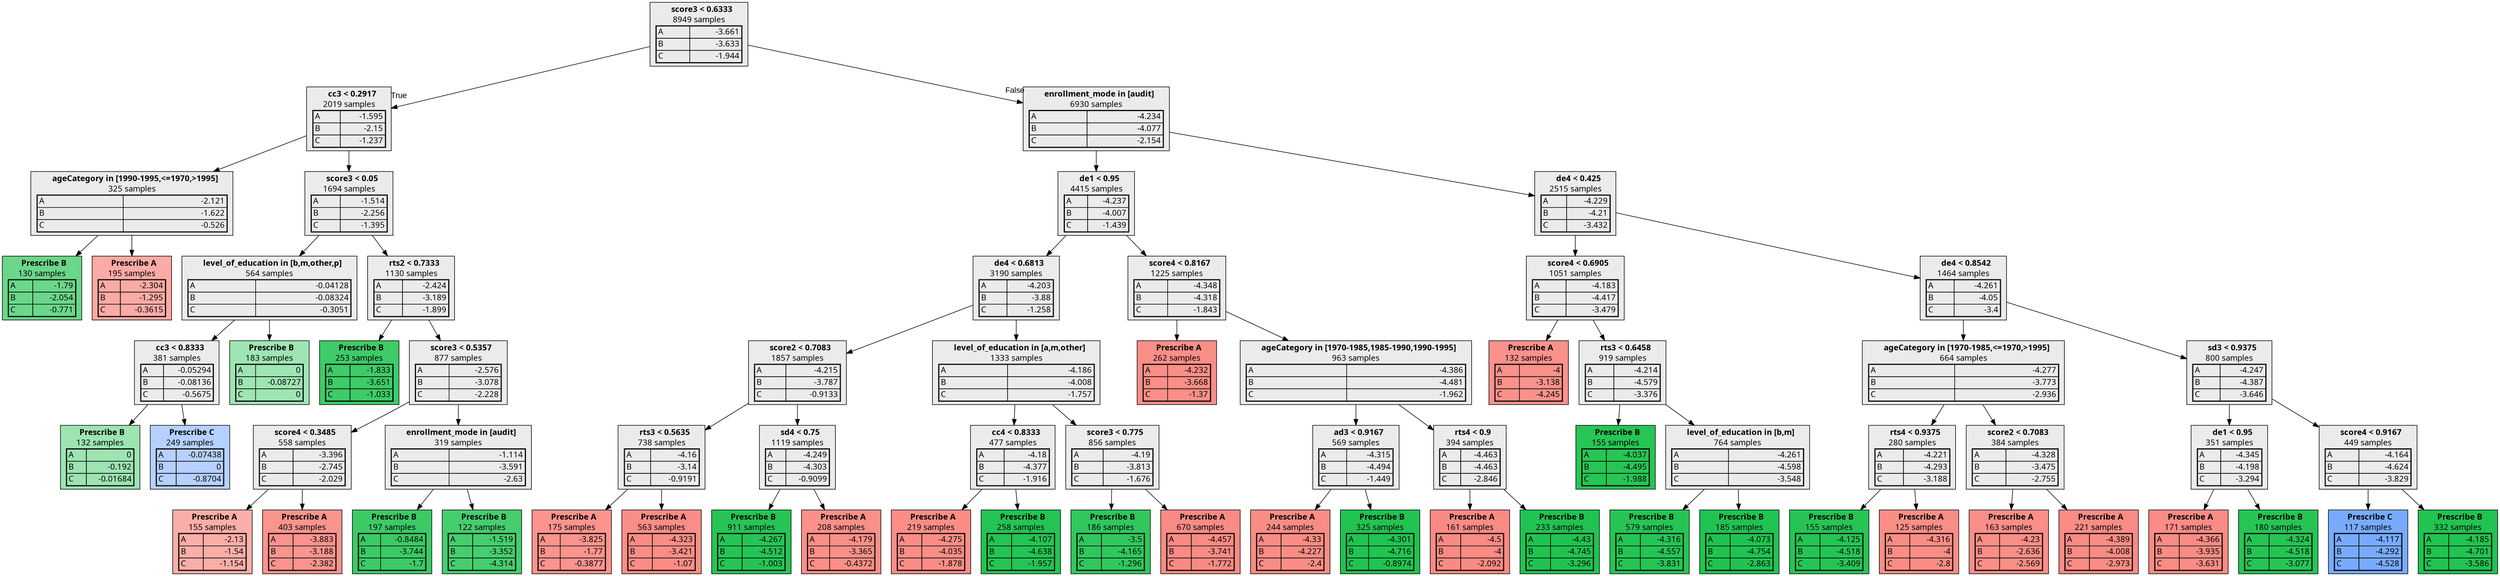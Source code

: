 digraph {
    1 [label=<  <TABLE BORDER="0" CELLPADDING="0">
      <TR>
    <TD>
      <B> score3 &lt; 0.6333</B>
    </TD>
  </TR>

    <TR>
      <TD>8949 samples</TD>
    </TR>
    <TR>
  <TD>
    <TABLE CELLSPACING="0">
      
        <TR class="highlighted">
    <TD ALIGN="LEFT">A</TD>
    <TD ALIGN="RIGHT">-3.661</TD>
  </TR>
  <TR >
    <TD ALIGN="LEFT">B</TD>
    <TD ALIGN="RIGHT">-3.633</TD>
  </TR>
  <TR >
    <TD ALIGN="LEFT">C</TD>
    <TD ALIGN="RIGHT">-1.944</TD>
  </TR>

    </TABLE>
  </TD>
</TR>

  </TABLE>
>,fillcolor="#EBEBEB",shape=box,fontname="bold arial",style="filled"];
    1 -> 2 [labeldistance=2.5, labelangle=45, headlabel="True",fontname="arial"];
    1 -> 21 [labeldistance=2.5, labelangle=-45, headlabel="False",fontname="arial"];
    2 [label=<  <TABLE BORDER="0" CELLPADDING="0">
      <TR>
    <TD>
      <B> cc3 &lt; 0.2917</B>
    </TD>
  </TR>

    <TR>
      <TD>2019 samples</TD>
    </TR>
    <TR>
  <TD>
    <TABLE CELLSPACING="0">
      
        <TR >
    <TD ALIGN="LEFT">A</TD>
    <TD ALIGN="RIGHT">-1.595</TD>
  </TR>
  <TR class="highlighted">
    <TD ALIGN="LEFT">B</TD>
    <TD ALIGN="RIGHT">-2.15</TD>
  </TR>
  <TR >
    <TD ALIGN="LEFT">C</TD>
    <TD ALIGN="RIGHT">-1.237</TD>
  </TR>

    </TABLE>
  </TD>
</TR>

  </TABLE>
>,fillcolor="#EBEBEB",shape=box,fontname="bold arial",style="filled"];
    2 -> 3;
    2 -> 6;
    3 [label=<  <TABLE BORDER="0" CELLPADDING="0">
      <TR>
    <TD>
      <B> ageCategory in [1990-1995,&lt;=1970,&gt;1995]</B>
    </TD>
  </TR>

    <TR>
      <TD>325 samples</TD>
    </TR>
    <TR>
  <TD>
    <TABLE CELLSPACING="0">
      
        <TR class="highlighted">
    <TD ALIGN="LEFT">A</TD>
    <TD ALIGN="RIGHT">-2.121</TD>
  </TR>
  <TR >
    <TD ALIGN="LEFT">B</TD>
    <TD ALIGN="RIGHT">-1.622</TD>
  </TR>
  <TR >
    <TD ALIGN="LEFT">C</TD>
    <TD ALIGN="RIGHT">-0.526</TD>
  </TR>

    </TABLE>
  </TD>
</TR>

  </TABLE>
>,fillcolor="#EBEBEB",shape=box,fontname="bold arial",style="filled"];
    3 -> 4;
    3 -> 5;
    4 [label=<  <TABLE BORDER="0" CELLPADDING="0">
      <TR>
    <TD>
      <B>Prescribe B</B>
    </TD>
  </TR>

    <TR>
      <TD>130 samples</TD>
    </TR>
    <TR>
  <TD>
    <TABLE CELLSPACING="0">
      
        <TR >
    <TD ALIGN="LEFT">A</TD>
    <TD ALIGN="RIGHT">-1.79</TD>
  </TR>
  <TR class="highlighted">
    <TD ALIGN="LEFT">B</TD>
    <TD ALIGN="RIGHT">-2.054</TD>
  </TR>
  <TR >
    <TD ALIGN="LEFT">C</TD>
    <TD ALIGN="RIGHT">-0.771</TD>
  </TR>

    </TABLE>
  </TD>
</TR>

  </TABLE>
>,fillcolor="#00BA3895",shape=box,fontname="bold arial",style="filled",color=black];
    5 [label=<  <TABLE BORDER="0" CELLPADDING="0">
      <TR>
    <TD>
      <B>Prescribe A</B>
    </TD>
  </TR>

    <TR>
      <TD>195 samples</TD>
    </TR>
    <TR>
  <TD>
    <TABLE CELLSPACING="0">
      
        <TR class="highlighted">
    <TD ALIGN="LEFT">A</TD>
    <TD ALIGN="RIGHT">-2.304</TD>
  </TR>
  <TR >
    <TD ALIGN="LEFT">B</TD>
    <TD ALIGN="RIGHT">-1.295</TD>
  </TR>
  <TR >
    <TD ALIGN="LEFT">C</TD>
    <TD ALIGN="RIGHT">-0.3615</TD>
  </TR>

    </TABLE>
  </TD>
</TR>

  </TABLE>
>,fillcolor="#F8766D9c",shape=box,fontname="bold arial",style="filled",color=black];
    6 [label=<  <TABLE BORDER="0" CELLPADDING="0">
      <TR>
    <TD>
      <B> score3 &lt; 0.05</B>
    </TD>
  </TR>

    <TR>
      <TD>1694 samples</TD>
    </TR>
    <TR>
  <TD>
    <TABLE CELLSPACING="0">
      
        <TR >
    <TD ALIGN="LEFT">A</TD>
    <TD ALIGN="RIGHT">-1.514</TD>
  </TR>
  <TR class="highlighted">
    <TD ALIGN="LEFT">B</TD>
    <TD ALIGN="RIGHT">-2.256</TD>
  </TR>
  <TR >
    <TD ALIGN="LEFT">C</TD>
    <TD ALIGN="RIGHT">-1.395</TD>
  </TR>

    </TABLE>
  </TD>
</TR>

  </TABLE>
>,fillcolor="#EBEBEB",shape=box,fontname="bold arial",style="filled"];
    6 -> 7;
    6 -> 12;
    7 [label=<  <TABLE BORDER="0" CELLPADDING="0">
      <TR>
    <TD>
      <B> level_of_education in [b,m,other,p]</B>
    </TD>
  </TR>

    <TR>
      <TD>564 samples</TD>
    </TR>
    <TR>
  <TD>
    <TABLE CELLSPACING="0">
      
        <TR >
    <TD ALIGN="LEFT">A</TD>
    <TD ALIGN="RIGHT">-0.04128</TD>
  </TR>
  <TR >
    <TD ALIGN="LEFT">B</TD>
    <TD ALIGN="RIGHT">-0.08324</TD>
  </TR>
  <TR class="highlighted">
    <TD ALIGN="LEFT">C</TD>
    <TD ALIGN="RIGHT">-0.3051</TD>
  </TR>

    </TABLE>
  </TD>
</TR>

  </TABLE>
>,fillcolor="#EBEBEB",shape=box,fontname="bold arial",style="filled"];
    7 -> 8;
    7 -> 11;
    8 [label=<  <TABLE BORDER="0" CELLPADDING="0">
      <TR>
    <TD>
      <B> cc3 &lt; 0.8333</B>
    </TD>
  </TR>

    <TR>
      <TD>381 samples</TD>
    </TR>
    <TR>
  <TD>
    <TABLE CELLSPACING="0">
      
        <TR >
    <TD ALIGN="LEFT">A</TD>
    <TD ALIGN="RIGHT">-0.05294</TD>
  </TR>
  <TR >
    <TD ALIGN="LEFT">B</TD>
    <TD ALIGN="RIGHT">-0.08136</TD>
  </TR>
  <TR class="highlighted">
    <TD ALIGN="LEFT">C</TD>
    <TD ALIGN="RIGHT">-0.5675</TD>
  </TR>

    </TABLE>
  </TD>
</TR>

  </TABLE>
>,fillcolor="#EBEBEB",shape=box,fontname="bold arial",style="filled"];
    8 -> 9;
    8 -> 10;
    9 [label=<  <TABLE BORDER="0" CELLPADDING="0">
      <TR>
    <TD>
      <B>Prescribe B</B>
    </TD>
  </TR>

    <TR>
      <TD>132 samples</TD>
    </TR>
    <TR>
  <TD>
    <TABLE CELLSPACING="0">
      
        <TR >
    <TD ALIGN="LEFT">A</TD>
    <TD ALIGN="RIGHT">0</TD>
  </TR>
  <TR class="highlighted">
    <TD ALIGN="LEFT">B</TD>
    <TD ALIGN="RIGHT">-0.192</TD>
  </TR>
  <TR >
    <TD ALIGN="LEFT">C</TD>
    <TD ALIGN="RIGHT">-0.01684</TD>
  </TR>

    </TABLE>
  </TD>
</TR>

  </TABLE>
>,fillcolor="#00BA3862",shape=box,fontname="bold arial",style="filled",color=black];
    10 [label=<  <TABLE BORDER="0" CELLPADDING="0">
      <TR>
    <TD>
      <B>Prescribe C</B>
    </TD>
  </TR>

    <TR>
      <TD>249 samples</TD>
    </TR>
    <TR>
  <TD>
    <TABLE CELLSPACING="0">
      
        <TR >
    <TD ALIGN="LEFT">A</TD>
    <TD ALIGN="RIGHT">-0.07438</TD>
  </TR>
  <TR >
    <TD ALIGN="LEFT">B</TD>
    <TD ALIGN="RIGHT">0</TD>
  </TR>
  <TR class="highlighted">
    <TD ALIGN="LEFT">C</TD>
    <TD ALIGN="RIGHT">-0.8704</TD>
  </TR>

    </TABLE>
  </TD>
</TR>

  </TABLE>
>,fillcolor="#619CFF75",shape=box,fontname="bold arial",style="filled",color=black];
    11 [label=<  <TABLE BORDER="0" CELLPADDING="0">
      <TR>
    <TD>
      <B>Prescribe B</B>
    </TD>
  </TR>

    <TR>
      <TD>183 samples</TD>
    </TR>
    <TR>
  <TD>
    <TABLE CELLSPACING="0">
      
        <TR >
    <TD ALIGN="LEFT">A</TD>
    <TD ALIGN="RIGHT">0</TD>
  </TR>
  <TR class="highlighted">
    <TD ALIGN="LEFT">B</TD>
    <TD ALIGN="RIGHT">-0.08727</TD>
  </TR>
  <TR >
    <TD ALIGN="LEFT">C</TD>
    <TD ALIGN="RIGHT">0</TD>
  </TR>

    </TABLE>
  </TD>
</TR>

  </TABLE>
>,fillcolor="#00BA3860",shape=box,fontname="bold arial",style="filled",color=black];
    12 [label=<  <TABLE BORDER="0" CELLPADDING="0">
      <TR>
    <TD>
      <B> rts2 &lt; 0.7333</B>
    </TD>
  </TR>

    <TR>
      <TD>1130 samples</TD>
    </TR>
    <TR>
  <TD>
    <TABLE CELLSPACING="0">
      
        <TR >
    <TD ALIGN="LEFT">A</TD>
    <TD ALIGN="RIGHT">-2.424</TD>
  </TR>
  <TR class="highlighted">
    <TD ALIGN="LEFT">B</TD>
    <TD ALIGN="RIGHT">-3.189</TD>
  </TR>
  <TR >
    <TD ALIGN="LEFT">C</TD>
    <TD ALIGN="RIGHT">-1.899</TD>
  </TR>

    </TABLE>
  </TD>
</TR>

  </TABLE>
>,fillcolor="#EBEBEB",shape=box,fontname="bold arial",style="filled"];
    12 -> 13;
    12 -> 14;
    13 [label=<  <TABLE BORDER="0" CELLPADDING="0">
      <TR>
    <TD>
      <B>Prescribe B</B>
    </TD>
  </TR>

    <TR>
      <TD>253 samples</TD>
    </TR>
    <TR>
  <TD>
    <TABLE CELLSPACING="0">
      
        <TR >
    <TD ALIGN="LEFT">A</TD>
    <TD ALIGN="RIGHT">-1.833</TD>
  </TR>
  <TR class="highlighted">
    <TD ALIGN="LEFT">B</TD>
    <TD ALIGN="RIGHT">-3.651</TD>
  </TR>
  <TR >
    <TD ALIGN="LEFT">C</TD>
    <TD ALIGN="RIGHT">-1.033</TD>
  </TR>

    </TABLE>
  </TD>
</TR>

  </TABLE>
>,fillcolor="#00BA38c1",shape=box,fontname="bold arial",style="filled",color=black];
    14 [label=<  <TABLE BORDER="0" CELLPADDING="0">
      <TR>
    <TD>
      <B> score3 &lt; 0.5357</B>
    </TD>
  </TR>

    <TR>
      <TD>877 samples</TD>
    </TR>
    <TR>
  <TD>
    <TABLE CELLSPACING="0">
      
        <TR >
    <TD ALIGN="LEFT">A</TD>
    <TD ALIGN="RIGHT">-2.576</TD>
  </TR>
  <TR class="highlighted">
    <TD ALIGN="LEFT">B</TD>
    <TD ALIGN="RIGHT">-3.078</TD>
  </TR>
  <TR >
    <TD ALIGN="LEFT">C</TD>
    <TD ALIGN="RIGHT">-2.228</TD>
  </TR>

    </TABLE>
  </TD>
</TR>

  </TABLE>
>,fillcolor="#EBEBEB",shape=box,fontname="bold arial",style="filled"];
    14 -> 15;
    14 -> 18;
    15 [label=<  <TABLE BORDER="0" CELLPADDING="0">
      <TR>
    <TD>
      <B> score4 &lt; 0.3485</B>
    </TD>
  </TR>

    <TR>
      <TD>558 samples</TD>
    </TR>
    <TR>
  <TD>
    <TABLE CELLSPACING="0">
      
        <TR class="highlighted">
    <TD ALIGN="LEFT">A</TD>
    <TD ALIGN="RIGHT">-3.396</TD>
  </TR>
  <TR >
    <TD ALIGN="LEFT">B</TD>
    <TD ALIGN="RIGHT">-2.745</TD>
  </TR>
  <TR >
    <TD ALIGN="LEFT">C</TD>
    <TD ALIGN="RIGHT">-2.029</TD>
  </TR>

    </TABLE>
  </TD>
</TR>

  </TABLE>
>,fillcolor="#EBEBEB",shape=box,fontname="bold arial",style="filled"];
    15 -> 16;
    15 -> 17;
    16 [label=<  <TABLE BORDER="0" CELLPADDING="0">
      <TR>
    <TD>
      <B>Prescribe A</B>
    </TD>
  </TR>

    <TR>
      <TD>155 samples</TD>
    </TR>
    <TR>
  <TD>
    <TABLE CELLSPACING="0">
      
        <TR class="highlighted">
    <TD ALIGN="LEFT">A</TD>
    <TD ALIGN="RIGHT">-2.13</TD>
  </TR>
  <TR >
    <TD ALIGN="LEFT">B</TD>
    <TD ALIGN="RIGHT">-1.54</TD>
  </TR>
  <TR >
    <TD ALIGN="LEFT">C</TD>
    <TD ALIGN="RIGHT">-1.154</TD>
  </TR>

    </TABLE>
  </TD>
</TR>

  </TABLE>
>,fillcolor="#F8766D97",shape=box,fontname="bold arial",style="filled",color=black];
    17 [label=<  <TABLE BORDER="0" CELLPADDING="0">
      <TR>
    <TD>
      <B>Prescribe A</B>
    </TD>
  </TR>

    <TR>
      <TD>403 samples</TD>
    </TR>
    <TR>
  <TD>
    <TABLE CELLSPACING="0">
      
        <TR class="highlighted">
    <TD ALIGN="LEFT">A</TD>
    <TD ALIGN="RIGHT">-3.883</TD>
  </TR>
  <TR >
    <TD ALIGN="LEFT">B</TD>
    <TD ALIGN="RIGHT">-3.188</TD>
  </TR>
  <TR >
    <TD ALIGN="LEFT">C</TD>
    <TD ALIGN="RIGHT">-2.382</TD>
  </TR>

    </TABLE>
  </TD>
</TR>

  </TABLE>
>,fillcolor="#F8766Dc7",shape=box,fontname="bold arial",style="filled",color=black];
    18 [label=<  <TABLE BORDER="0" CELLPADDING="0">
      <TR>
    <TD>
      <B> enrollment_mode in [audit]</B>
    </TD>
  </TR>

    <TR>
      <TD>319 samples</TD>
    </TR>
    <TR>
  <TD>
    <TABLE CELLSPACING="0">
      
        <TR >
    <TD ALIGN="LEFT">A</TD>
    <TD ALIGN="RIGHT">-1.114</TD>
  </TR>
  <TR class="highlighted">
    <TD ALIGN="LEFT">B</TD>
    <TD ALIGN="RIGHT">-3.591</TD>
  </TR>
  <TR >
    <TD ALIGN="LEFT">C</TD>
    <TD ALIGN="RIGHT">-2.63</TD>
  </TR>

    </TABLE>
  </TD>
</TR>

  </TABLE>
>,fillcolor="#EBEBEB",shape=box,fontname="bold arial",style="filled"];
    18 -> 19;
    18 -> 20;
    19 [label=<  <TABLE BORDER="0" CELLPADDING="0">
      <TR>
    <TD>
      <B>Prescribe B</B>
    </TD>
  </TR>

    <TR>
      <TD>197 samples</TD>
    </TR>
    <TR>
  <TD>
    <TABLE CELLSPACING="0">
      
        <TR >
    <TD ALIGN="LEFT">A</TD>
    <TD ALIGN="RIGHT">-0.8484</TD>
  </TR>
  <TR class="highlighted">
    <TD ALIGN="LEFT">B</TD>
    <TD ALIGN="RIGHT">-3.744</TD>
  </TR>
  <TR >
    <TD ALIGN="LEFT">C</TD>
    <TD ALIGN="RIGHT">-1.7</TD>
  </TR>

    </TABLE>
  </TD>
</TR>

  </TABLE>
>,fillcolor="#00BA38c4",shape=box,fontname="bold arial",style="filled",color=black];
    20 [label=<  <TABLE BORDER="0" CELLPADDING="0">
      <TR>
    <TD>
      <B>Prescribe B</B>
    </TD>
  </TR>

    <TR>
      <TD>122 samples</TD>
    </TR>
    <TR>
  <TD>
    <TABLE CELLSPACING="0">
      
        <TR >
    <TD ALIGN="LEFT">A</TD>
    <TD ALIGN="RIGHT">-1.519</TD>
  </TR>
  <TR class="highlighted">
    <TD ALIGN="LEFT">B</TD>
    <TD ALIGN="RIGHT">-3.352</TD>
  </TR>
  <TR >
    <TD ALIGN="LEFT">C</TD>
    <TD ALIGN="RIGHT">-4.314</TD>
  </TR>

    </TABLE>
  </TD>
</TR>

  </TABLE>
>,fillcolor="#00BA38b9",shape=box,fontname="bold arial",style="filled",color=black];
    21 [label=<  <TABLE BORDER="0" CELLPADDING="0">
      <TR>
    <TD>
      <B> enrollment_mode in [audit]</B>
    </TD>
  </TR>

    <TR>
      <TD>6930 samples</TD>
    </TR>
    <TR>
  <TD>
    <TABLE CELLSPACING="0">
      
        <TR class="highlighted">
    <TD ALIGN="LEFT">A</TD>
    <TD ALIGN="RIGHT">-4.234</TD>
  </TR>
  <TR >
    <TD ALIGN="LEFT">B</TD>
    <TD ALIGN="RIGHT">-4.077</TD>
  </TR>
  <TR >
    <TD ALIGN="LEFT">C</TD>
    <TD ALIGN="RIGHT">-2.154</TD>
  </TR>

    </TABLE>
  </TD>
</TR>

  </TABLE>
>,fillcolor="#EBEBEB",shape=box,fontname="bold arial",style="filled"];
    21 -> 22;
    21 -> 47;
    22 [label=<  <TABLE BORDER="0" CELLPADDING="0">
      <TR>
    <TD>
      <B> de1 &lt; 0.95</B>
    </TD>
  </TR>

    <TR>
      <TD>4415 samples</TD>
    </TR>
    <TR>
  <TD>
    <TABLE CELLSPACING="0">
      
        <TR class="highlighted">
    <TD ALIGN="LEFT">A</TD>
    <TD ALIGN="RIGHT">-4.237</TD>
  </TR>
  <TR >
    <TD ALIGN="LEFT">B</TD>
    <TD ALIGN="RIGHT">-4.007</TD>
  </TR>
  <TR >
    <TD ALIGN="LEFT">C</TD>
    <TD ALIGN="RIGHT">-1.439</TD>
  </TR>

    </TABLE>
  </TD>
</TR>

  </TABLE>
>,fillcolor="#EBEBEB",shape=box,fontname="bold arial",style="filled"];
    22 -> 23;
    22 -> 38;
    23 [label=<  <TABLE BORDER="0" CELLPADDING="0">
      <TR>
    <TD>
      <B> de4 &lt; 0.6813</B>
    </TD>
  </TR>

    <TR>
      <TD>3190 samples</TD>
    </TR>
    <TR>
  <TD>
    <TABLE CELLSPACING="0">
      
        <TR class="highlighted">
    <TD ALIGN="LEFT">A</TD>
    <TD ALIGN="RIGHT">-4.203</TD>
  </TR>
  <TR >
    <TD ALIGN="LEFT">B</TD>
    <TD ALIGN="RIGHT">-3.88</TD>
  </TR>
  <TR >
    <TD ALIGN="LEFT">C</TD>
    <TD ALIGN="RIGHT">-1.258</TD>
  </TR>

    </TABLE>
  </TD>
</TR>

  </TABLE>
>,fillcolor="#EBEBEB",shape=box,fontname="bold arial",style="filled"];
    23 -> 24;
    23 -> 31;
    24 [label=<  <TABLE BORDER="0" CELLPADDING="0">
      <TR>
    <TD>
      <B> score2 &lt; 0.7083</B>
    </TD>
  </TR>

    <TR>
      <TD>1857 samples</TD>
    </TR>
    <TR>
  <TD>
    <TABLE CELLSPACING="0">
      
        <TR class="highlighted">
    <TD ALIGN="LEFT">A</TD>
    <TD ALIGN="RIGHT">-4.215</TD>
  </TR>
  <TR >
    <TD ALIGN="LEFT">B</TD>
    <TD ALIGN="RIGHT">-3.787</TD>
  </TR>
  <TR >
    <TD ALIGN="LEFT">C</TD>
    <TD ALIGN="RIGHT">-0.9133</TD>
  </TR>

    </TABLE>
  </TD>
</TR>

  </TABLE>
>,fillcolor="#EBEBEB",shape=box,fontname="bold arial",style="filled"];
    24 -> 25;
    24 -> 28;
    25 [label=<  <TABLE BORDER="0" CELLPADDING="0">
      <TR>
    <TD>
      <B> rts3 &lt; 0.5635</B>
    </TD>
  </TR>

    <TR>
      <TD>738 samples</TD>
    </TR>
    <TR>
  <TD>
    <TABLE CELLSPACING="0">
      
        <TR class="highlighted">
    <TD ALIGN="LEFT">A</TD>
    <TD ALIGN="RIGHT">-4.16</TD>
  </TR>
  <TR >
    <TD ALIGN="LEFT">B</TD>
    <TD ALIGN="RIGHT">-3.14</TD>
  </TR>
  <TR >
    <TD ALIGN="LEFT">C</TD>
    <TD ALIGN="RIGHT">-0.9191</TD>
  </TR>

    </TABLE>
  </TD>
</TR>

  </TABLE>
>,fillcolor="#EBEBEB",shape=box,fontname="bold arial",style="filled"];
    25 -> 26;
    25 -> 27;
    26 [label=<  <TABLE BORDER="0" CELLPADDING="0">
      <TR>
    <TD>
      <B>Prescribe A</B>
    </TD>
  </TR>

    <TR>
      <TD>175 samples</TD>
    </TR>
    <TR>
  <TD>
    <TABLE CELLSPACING="0">
      
        <TR class="highlighted">
    <TD ALIGN="LEFT">A</TD>
    <TD ALIGN="RIGHT">-3.825</TD>
  </TR>
  <TR >
    <TD ALIGN="LEFT">B</TD>
    <TD ALIGN="RIGHT">-1.77</TD>
  </TR>
  <TR >
    <TD ALIGN="LEFT">C</TD>
    <TD ALIGN="RIGHT">-0.3877</TD>
  </TR>

    </TABLE>
  </TD>
</TR>

  </TABLE>
>,fillcolor="#F8766Dc6",shape=box,fontname="bold arial",style="filled",color=black];
    27 [label=<  <TABLE BORDER="0" CELLPADDING="0">
      <TR>
    <TD>
      <B>Prescribe A</B>
    </TD>
  </TR>

    <TR>
      <TD>563 samples</TD>
    </TR>
    <TR>
  <TD>
    <TABLE CELLSPACING="0">
      
        <TR class="highlighted">
    <TD ALIGN="LEFT">A</TD>
    <TD ALIGN="RIGHT">-4.323</TD>
  </TR>
  <TR >
    <TD ALIGN="LEFT">B</TD>
    <TD ALIGN="RIGHT">-3.421</TD>
  </TR>
  <TR >
    <TD ALIGN="LEFT">C</TD>
    <TD ALIGN="RIGHT">-1.07</TD>
  </TR>

    </TABLE>
  </TD>
</TR>

  </TABLE>
>,fillcolor="#F8766Dd3",shape=box,fontname="bold arial",style="filled",color=black];
    28 [label=<  <TABLE BORDER="0" CELLPADDING="0">
      <TR>
    <TD>
      <B> sd4 &lt; 0.75</B>
    </TD>
  </TR>

    <TR>
      <TD>1119 samples</TD>
    </TR>
    <TR>
  <TD>
    <TABLE CELLSPACING="0">
      
        <TR >
    <TD ALIGN="LEFT">A</TD>
    <TD ALIGN="RIGHT">-4.249</TD>
  </TR>
  <TR class="highlighted">
    <TD ALIGN="LEFT">B</TD>
    <TD ALIGN="RIGHT">-4.303</TD>
  </TR>
  <TR >
    <TD ALIGN="LEFT">C</TD>
    <TD ALIGN="RIGHT">-0.9099</TD>
  </TR>

    </TABLE>
  </TD>
</TR>

  </TABLE>
>,fillcolor="#EBEBEB",shape=box,fontname="bold arial",style="filled"];
    28 -> 29;
    28 -> 30;
    29 [label=<  <TABLE BORDER="0" CELLPADDING="0">
      <TR>
    <TD>
      <B>Prescribe B</B>
    </TD>
  </TR>

    <TR>
      <TD>911 samples</TD>
    </TR>
    <TR>
  <TD>
    <TABLE CELLSPACING="0">
      
        <TR >
    <TD ALIGN="LEFT">A</TD>
    <TD ALIGN="RIGHT">-4.267</TD>
  </TR>
  <TR class="highlighted">
    <TD ALIGN="LEFT">B</TD>
    <TD ALIGN="RIGHT">-4.512</TD>
  </TR>
  <TR >
    <TD ALIGN="LEFT">C</TD>
    <TD ALIGN="RIGHT">-1.003</TD>
  </TR>

    </TABLE>
  </TD>
</TR>

  </TABLE>
>,fillcolor="#00BA38d9",shape=box,fontname="bold arial",style="filled",color=black];
    30 [label=<  <TABLE BORDER="0" CELLPADDING="0">
      <TR>
    <TD>
      <B>Prescribe A</B>
    </TD>
  </TR>

    <TR>
      <TD>208 samples</TD>
    </TR>
    <TR>
  <TD>
    <TABLE CELLSPACING="0">
      
        <TR class="highlighted">
    <TD ALIGN="LEFT">A</TD>
    <TD ALIGN="RIGHT">-4.179</TD>
  </TR>
  <TR >
    <TD ALIGN="LEFT">B</TD>
    <TD ALIGN="RIGHT">-3.365</TD>
  </TR>
  <TR >
    <TD ALIGN="LEFT">C</TD>
    <TD ALIGN="RIGHT">-0.4372</TD>
  </TR>

    </TABLE>
  </TD>
</TR>

  </TABLE>
>,fillcolor="#F8766Dcf",shape=box,fontname="bold arial",style="filled",color=black];
    31 [label=<  <TABLE BORDER="0" CELLPADDING="0">
      <TR>
    <TD>
      <B> level_of_education in [a,m,other]</B>
    </TD>
  </TR>

    <TR>
      <TD>1333 samples</TD>
    </TR>
    <TR>
  <TD>
    <TABLE CELLSPACING="0">
      
        <TR class="highlighted">
    <TD ALIGN="LEFT">A</TD>
    <TD ALIGN="RIGHT">-4.186</TD>
  </TR>
  <TR >
    <TD ALIGN="LEFT">B</TD>
    <TD ALIGN="RIGHT">-4.008</TD>
  </TR>
  <TR >
    <TD ALIGN="LEFT">C</TD>
    <TD ALIGN="RIGHT">-1.757</TD>
  </TR>

    </TABLE>
  </TD>
</TR>

  </TABLE>
>,fillcolor="#EBEBEB",shape=box,fontname="bold arial",style="filled"];
    31 -> 32;
    31 -> 35;
    32 [label=<  <TABLE BORDER="0" CELLPADDING="0">
      <TR>
    <TD>
      <B> cc4 &lt; 0.8333</B>
    </TD>
  </TR>

    <TR>
      <TD>477 samples</TD>
    </TR>
    <TR>
  <TD>
    <TABLE CELLSPACING="0">
      
        <TR >
    <TD ALIGN="LEFT">A</TD>
    <TD ALIGN="RIGHT">-4.18</TD>
  </TR>
  <TR class="highlighted">
    <TD ALIGN="LEFT">B</TD>
    <TD ALIGN="RIGHT">-4.377</TD>
  </TR>
  <TR >
    <TD ALIGN="LEFT">C</TD>
    <TD ALIGN="RIGHT">-1.916</TD>
  </TR>

    </TABLE>
  </TD>
</TR>

  </TABLE>
>,fillcolor="#EBEBEB",shape=box,fontname="bold arial",style="filled"];
    32 -> 33;
    32 -> 34;
    33 [label=<  <TABLE BORDER="0" CELLPADDING="0">
      <TR>
    <TD>
      <B>Prescribe A</B>
    </TD>
  </TR>

    <TR>
      <TD>219 samples</TD>
    </TR>
    <TR>
  <TD>
    <TABLE CELLSPACING="0">
      
        <TR class="highlighted">
    <TD ALIGN="LEFT">A</TD>
    <TD ALIGN="RIGHT">-4.275</TD>
  </TR>
  <TR >
    <TD ALIGN="LEFT">B</TD>
    <TD ALIGN="RIGHT">-4.035</TD>
  </TR>
  <TR >
    <TD ALIGN="LEFT">C</TD>
    <TD ALIGN="RIGHT">-1.878</TD>
  </TR>

    </TABLE>
  </TD>
</TR>

  </TABLE>
>,fillcolor="#F8766Dd2",shape=box,fontname="bold arial",style="filled",color=black];
    34 [label=<  <TABLE BORDER="0" CELLPADDING="0">
      <TR>
    <TD>
      <B>Prescribe B</B>
    </TD>
  </TR>

    <TR>
      <TD>258 samples</TD>
    </TR>
    <TR>
  <TD>
    <TABLE CELLSPACING="0">
      
        <TR >
    <TD ALIGN="LEFT">A</TD>
    <TD ALIGN="RIGHT">-4.107</TD>
  </TR>
  <TR class="highlighted">
    <TD ALIGN="LEFT">B</TD>
    <TD ALIGN="RIGHT">-4.638</TD>
  </TR>
  <TR >
    <TD ALIGN="LEFT">C</TD>
    <TD ALIGN="RIGHT">-1.957</TD>
  </TR>

    </TABLE>
  </TD>
</TR>

  </TABLE>
>,fillcolor="#00BA38dc",shape=box,fontname="bold arial",style="filled",color=black];
    35 [label=<  <TABLE BORDER="0" CELLPADDING="0">
      <TR>
    <TD>
      <B> score3 &lt; 0.775</B>
    </TD>
  </TR>

    <TR>
      <TD>856 samples</TD>
    </TR>
    <TR>
  <TD>
    <TABLE CELLSPACING="0">
      
        <TR class="highlighted">
    <TD ALIGN="LEFT">A</TD>
    <TD ALIGN="RIGHT">-4.19</TD>
  </TR>
  <TR >
    <TD ALIGN="LEFT">B</TD>
    <TD ALIGN="RIGHT">-3.813</TD>
  </TR>
  <TR >
    <TD ALIGN="LEFT">C</TD>
    <TD ALIGN="RIGHT">-1.676</TD>
  </TR>

    </TABLE>
  </TD>
</TR>

  </TABLE>
>,fillcolor="#EBEBEB",shape=box,fontname="bold arial",style="filled"];
    35 -> 36;
    35 -> 37;
    36 [label=<  <TABLE BORDER="0" CELLPADDING="0">
      <TR>
    <TD>
      <B>Prescribe B</B>
    </TD>
  </TR>

    <TR>
      <TD>186 samples</TD>
    </TR>
    <TR>
  <TD>
    <TABLE CELLSPACING="0">
      
        <TR >
    <TD ALIGN="LEFT">A</TD>
    <TD ALIGN="RIGHT">-3.5</TD>
  </TR>
  <TR class="highlighted">
    <TD ALIGN="LEFT">B</TD>
    <TD ALIGN="RIGHT">-4.165</TD>
  </TR>
  <TR >
    <TD ALIGN="LEFT">C</TD>
    <TD ALIGN="RIGHT">-1.296</TD>
  </TR>

    </TABLE>
  </TD>
</TR>

  </TABLE>
>,fillcolor="#00BA38cf",shape=box,fontname="bold arial",style="filled",color=black];
    37 [label=<  <TABLE BORDER="0" CELLPADDING="0">
      <TR>
    <TD>
      <B>Prescribe A</B>
    </TD>
  </TR>

    <TR>
      <TD>670 samples</TD>
    </TR>
    <TR>
  <TD>
    <TABLE CELLSPACING="0">
      
        <TR class="highlighted">
    <TD ALIGN="LEFT">A</TD>
    <TD ALIGN="RIGHT">-4.457</TD>
  </TR>
  <TR >
    <TD ALIGN="LEFT">B</TD>
    <TD ALIGN="RIGHT">-3.741</TD>
  </TR>
  <TR >
    <TD ALIGN="LEFT">C</TD>
    <TD ALIGN="RIGHT">-1.772</TD>
  </TR>

    </TABLE>
  </TD>
</TR>

  </TABLE>
>,fillcolor="#F8766Dd7",shape=box,fontname="bold arial",style="filled",color=black];
    38 [label=<  <TABLE BORDER="0" CELLPADDING="0">
      <TR>
    <TD>
      <B> score4 &lt; 0.8167</B>
    </TD>
  </TR>

    <TR>
      <TD>1225 samples</TD>
    </TR>
    <TR>
  <TD>
    <TABLE CELLSPACING="0">
      
        <TR class="highlighted">
    <TD ALIGN="LEFT">A</TD>
    <TD ALIGN="RIGHT">-4.348</TD>
  </TR>
  <TR >
    <TD ALIGN="LEFT">B</TD>
    <TD ALIGN="RIGHT">-4.318</TD>
  </TR>
  <TR >
    <TD ALIGN="LEFT">C</TD>
    <TD ALIGN="RIGHT">-1.843</TD>
  </TR>

    </TABLE>
  </TD>
</TR>

  </TABLE>
>,fillcolor="#EBEBEB",shape=box,fontname="bold arial",style="filled"];
    38 -> 39;
    38 -> 40;
    39 [label=<  <TABLE BORDER="0" CELLPADDING="0">
      <TR>
    <TD>
      <B>Prescribe A</B>
    </TD>
  </TR>

    <TR>
      <TD>262 samples</TD>
    </TR>
    <TR>
  <TD>
    <TABLE CELLSPACING="0">
      
        <TR class="highlighted">
    <TD ALIGN="LEFT">A</TD>
    <TD ALIGN="RIGHT">-4.232</TD>
  </TR>
  <TR >
    <TD ALIGN="LEFT">B</TD>
    <TD ALIGN="RIGHT">-3.668</TD>
  </TR>
  <TR >
    <TD ALIGN="LEFT">C</TD>
    <TD ALIGN="RIGHT">-1.37</TD>
  </TR>

    </TABLE>
  </TD>
</TR>

  </TABLE>
>,fillcolor="#F8766Dd1",shape=box,fontname="bold arial",style="filled",color=black];
    40 [label=<  <TABLE BORDER="0" CELLPADDING="0">
      <TR>
    <TD>
      <B> ageCategory in [1970-1985,1985-1990,1990-1995]</B>
    </TD>
  </TR>

    <TR>
      <TD>963 samples</TD>
    </TR>
    <TR>
  <TD>
    <TABLE CELLSPACING="0">
      
        <TR >
    <TD ALIGN="LEFT">A</TD>
    <TD ALIGN="RIGHT">-4.386</TD>
  </TR>
  <TR class="highlighted">
    <TD ALIGN="LEFT">B</TD>
    <TD ALIGN="RIGHT">-4.481</TD>
  </TR>
  <TR >
    <TD ALIGN="LEFT">C</TD>
    <TD ALIGN="RIGHT">-1.962</TD>
  </TR>

    </TABLE>
  </TD>
</TR>

  </TABLE>
>,fillcolor="#EBEBEB",shape=box,fontname="bold arial",style="filled"];
    40 -> 41;
    40 -> 44;
    41 [label=<  <TABLE BORDER="0" CELLPADDING="0">
      <TR>
    <TD>
      <B> ad3 &lt; 0.9167</B>
    </TD>
  </TR>

    <TR>
      <TD>569 samples</TD>
    </TR>
    <TR>
  <TD>
    <TABLE CELLSPACING="0">
      
        <TR >
    <TD ALIGN="LEFT">A</TD>
    <TD ALIGN="RIGHT">-4.315</TD>
  </TR>
  <TR class="highlighted">
    <TD ALIGN="LEFT">B</TD>
    <TD ALIGN="RIGHT">-4.494</TD>
  </TR>
  <TR >
    <TD ALIGN="LEFT">C</TD>
    <TD ALIGN="RIGHT">-1.449</TD>
  </TR>

    </TABLE>
  </TD>
</TR>

  </TABLE>
>,fillcolor="#EBEBEB",shape=box,fontname="bold arial",style="filled"];
    41 -> 42;
    41 -> 43;
    42 [label=<  <TABLE BORDER="0" CELLPADDING="0">
      <TR>
    <TD>
      <B>Prescribe A</B>
    </TD>
  </TR>

    <TR>
      <TD>244 samples</TD>
    </TR>
    <TR>
  <TD>
    <TABLE CELLSPACING="0">
      
        <TR class="highlighted">
    <TD ALIGN="LEFT">A</TD>
    <TD ALIGN="RIGHT">-4.33</TD>
  </TR>
  <TR >
    <TD ALIGN="LEFT">B</TD>
    <TD ALIGN="RIGHT">-4.227</TD>
  </TR>
  <TR >
    <TD ALIGN="LEFT">C</TD>
    <TD ALIGN="RIGHT">-2.4</TD>
  </TR>

    </TABLE>
  </TD>
</TR>

  </TABLE>
>,fillcolor="#F8766Dd4",shape=box,fontname="bold arial",style="filled",color=black];
    43 [label=<  <TABLE BORDER="0" CELLPADDING="0">
      <TR>
    <TD>
      <B>Prescribe B</B>
    </TD>
  </TR>

    <TR>
      <TD>325 samples</TD>
    </TR>
    <TR>
  <TD>
    <TABLE CELLSPACING="0">
      
        <TR >
    <TD ALIGN="LEFT">A</TD>
    <TD ALIGN="RIGHT">-4.301</TD>
  </TR>
  <TR class="highlighted">
    <TD ALIGN="LEFT">B</TD>
    <TD ALIGN="RIGHT">-4.716</TD>
  </TR>
  <TR >
    <TD ALIGN="LEFT">C</TD>
    <TD ALIGN="RIGHT">-0.8974</TD>
  </TR>

    </TABLE>
  </TD>
</TR>

  </TABLE>
>,fillcolor="#00BA38de",shape=box,fontname="bold arial",style="filled",color=black];
    44 [label=<  <TABLE BORDER="0" CELLPADDING="0">
      <TR>
    <TD>
      <B> rts4 &lt; 0.9</B>
    </TD>
  </TR>

    <TR>
      <TD>394 samples</TD>
    </TR>
    <TR>
  <TD>
    <TABLE CELLSPACING="0">
      
        <TR class="highlighted">
    <TD ALIGN="LEFT">A</TD>
    <TD ALIGN="RIGHT">-4.463</TD>
  </TR>
  <TR >
    <TD ALIGN="LEFT">B</TD>
    <TD ALIGN="RIGHT">-4.463</TD>
  </TR>
  <TR >
    <TD ALIGN="LEFT">C</TD>
    <TD ALIGN="RIGHT">-2.846</TD>
  </TR>

    </TABLE>
  </TD>
</TR>

  </TABLE>
>,fillcolor="#EBEBEB",shape=box,fontname="bold arial",style="filled"];
    44 -> 45;
    44 -> 46;
    45 [label=<  <TABLE BORDER="0" CELLPADDING="0">
      <TR>
    <TD>
      <B>Prescribe A</B>
    </TD>
  </TR>

    <TR>
      <TD>161 samples</TD>
    </TR>
    <TR>
  <TD>
    <TABLE CELLSPACING="0">
      
        <TR class="highlighted">
    <TD ALIGN="LEFT">A</TD>
    <TD ALIGN="RIGHT">-4.5</TD>
  </TR>
  <TR >
    <TD ALIGN="LEFT">B</TD>
    <TD ALIGN="RIGHT">-4</TD>
  </TR>
  <TR >
    <TD ALIGN="LEFT">C</TD>
    <TD ALIGN="RIGHT">-2.092</TD>
  </TR>

    </TABLE>
  </TD>
</TR>

  </TABLE>
>,fillcolor="#F8766Dd8",shape=box,fontname="bold arial",style="filled",color=black];
    46 [label=<  <TABLE BORDER="0" CELLPADDING="0">
      <TR>
    <TD>
      <B>Prescribe B</B>
    </TD>
  </TR>

    <TR>
      <TD>233 samples</TD>
    </TR>
    <TR>
  <TD>
    <TABLE CELLSPACING="0">
      
        <TR >
    <TD ALIGN="LEFT">A</TD>
    <TD ALIGN="RIGHT">-4.43</TD>
  </TR>
  <TR class="highlighted">
    <TD ALIGN="LEFT">B</TD>
    <TD ALIGN="RIGHT">-4.745</TD>
  </TR>
  <TR >
    <TD ALIGN="LEFT">C</TD>
    <TD ALIGN="RIGHT">-3.296</TD>
  </TR>

    </TABLE>
  </TD>
</TR>

  </TABLE>
>,fillcolor="#00BA38df",shape=box,fontname="bold arial",style="filled",color=black];
    47 [label=<  <TABLE BORDER="0" CELLPADDING="0">
      <TR>
    <TD>
      <B> de4 &lt; 0.425</B>
    </TD>
  </TR>

    <TR>
      <TD>2515 samples</TD>
    </TR>
    <TR>
  <TD>
    <TABLE CELLSPACING="0">
      
        <TR class="highlighted">
    <TD ALIGN="LEFT">A</TD>
    <TD ALIGN="RIGHT">-4.229</TD>
  </TR>
  <TR >
    <TD ALIGN="LEFT">B</TD>
    <TD ALIGN="RIGHT">-4.21</TD>
  </TR>
  <TR >
    <TD ALIGN="LEFT">C</TD>
    <TD ALIGN="RIGHT">-3.432</TD>
  </TR>

    </TABLE>
  </TD>
</TR>

  </TABLE>
>,fillcolor="#EBEBEB",shape=box,fontname="bold arial",style="filled"];
    47 -> 48;
    47 -> 55;
    48 [label=<  <TABLE BORDER="0" CELLPADDING="0">
      <TR>
    <TD>
      <B> score4 &lt; 0.6905</B>
    </TD>
  </TR>

    <TR>
      <TD>1051 samples</TD>
    </TR>
    <TR>
  <TD>
    <TABLE CELLSPACING="0">
      
        <TR >
    <TD ALIGN="LEFT">A</TD>
    <TD ALIGN="RIGHT">-4.183</TD>
  </TR>
  <TR class="highlighted">
    <TD ALIGN="LEFT">B</TD>
    <TD ALIGN="RIGHT">-4.417</TD>
  </TR>
  <TR >
    <TD ALIGN="LEFT">C</TD>
    <TD ALIGN="RIGHT">-3.479</TD>
  </TR>

    </TABLE>
  </TD>
</TR>

  </TABLE>
>,fillcolor="#EBEBEB",shape=box,fontname="bold arial",style="filled"];
    48 -> 49;
    48 -> 50;
    49 [label=<  <TABLE BORDER="0" CELLPADDING="0">
      <TR>
    <TD>
      <B>Prescribe A</B>
    </TD>
  </TR>

    <TR>
      <TD>132 samples</TD>
    </TR>
    <TR>
  <TD>
    <TABLE CELLSPACING="0">
      
        <TR class="highlighted">
    <TD ALIGN="LEFT">A</TD>
    <TD ALIGN="RIGHT">-4</TD>
  </TR>
  <TR >
    <TD ALIGN="LEFT">B</TD>
    <TD ALIGN="RIGHT">-3.138</TD>
  </TR>
  <TR >
    <TD ALIGN="LEFT">C</TD>
    <TD ALIGN="RIGHT">-4.245</TD>
  </TR>

    </TABLE>
  </TD>
</TR>

  </TABLE>
>,fillcolor="#F8766Dcb",shape=box,fontname="bold arial",style="filled",color=black];
    50 [label=<  <TABLE BORDER="0" CELLPADDING="0">
      <TR>
    <TD>
      <B> rts3 &lt; 0.6458</B>
    </TD>
  </TR>

    <TR>
      <TD>919 samples</TD>
    </TR>
    <TR>
  <TD>
    <TABLE CELLSPACING="0">
      
        <TR >
    <TD ALIGN="LEFT">A</TD>
    <TD ALIGN="RIGHT">-4.214</TD>
  </TR>
  <TR class="highlighted">
    <TD ALIGN="LEFT">B</TD>
    <TD ALIGN="RIGHT">-4.579</TD>
  </TR>
  <TR >
    <TD ALIGN="LEFT">C</TD>
    <TD ALIGN="RIGHT">-3.376</TD>
  </TR>

    </TABLE>
  </TD>
</TR>

  </TABLE>
>,fillcolor="#EBEBEB",shape=box,fontname="bold arial",style="filled"];
    50 -> 51;
    50 -> 52;
    51 [label=<  <TABLE BORDER="0" CELLPADDING="0">
      <TR>
    <TD>
      <B>Prescribe B</B>
    </TD>
  </TR>

    <TR>
      <TD>155 samples</TD>
    </TR>
    <TR>
  <TD>
    <TABLE CELLSPACING="0">
      
        <TR >
    <TD ALIGN="LEFT">A</TD>
    <TD ALIGN="RIGHT">-4.037</TD>
  </TR>
  <TR class="highlighted">
    <TD ALIGN="LEFT">B</TD>
    <TD ALIGN="RIGHT">-4.495</TD>
  </TR>
  <TR >
    <TD ALIGN="LEFT">C</TD>
    <TD ALIGN="RIGHT">-1.988</TD>
  </TR>

    </TABLE>
  </TD>
</TR>

  </TABLE>
>,fillcolor="#00BA38d8",shape=box,fontname="bold arial",style="filled",color=black];
    52 [label=<  <TABLE BORDER="0" CELLPADDING="0">
      <TR>
    <TD>
      <B> level_of_education in [b,m]</B>
    </TD>
  </TR>

    <TR>
      <TD>764 samples</TD>
    </TR>
    <TR>
  <TD>
    <TABLE CELLSPACING="0">
      
        <TR >
    <TD ALIGN="LEFT">A</TD>
    <TD ALIGN="RIGHT">-4.261</TD>
  </TR>
  <TR class="highlighted">
    <TD ALIGN="LEFT">B</TD>
    <TD ALIGN="RIGHT">-4.598</TD>
  </TR>
  <TR >
    <TD ALIGN="LEFT">C</TD>
    <TD ALIGN="RIGHT">-3.548</TD>
  </TR>

    </TABLE>
  </TD>
</TR>

  </TABLE>
>,fillcolor="#EBEBEB",shape=box,fontname="bold arial",style="filled"];
    52 -> 53;
    52 -> 54;
    53 [label=<  <TABLE BORDER="0" CELLPADDING="0">
      <TR>
    <TD>
      <B>Prescribe B</B>
    </TD>
  </TR>

    <TR>
      <TD>579 samples</TD>
    </TR>
    <TR>
  <TD>
    <TABLE CELLSPACING="0">
      
        <TR >
    <TD ALIGN="LEFT">A</TD>
    <TD ALIGN="RIGHT">-4.316</TD>
  </TR>
  <TR class="highlighted">
    <TD ALIGN="LEFT">B</TD>
    <TD ALIGN="RIGHT">-4.557</TD>
  </TR>
  <TR >
    <TD ALIGN="LEFT">C</TD>
    <TD ALIGN="RIGHT">-3.831</TD>
  </TR>

    </TABLE>
  </TD>
</TR>

  </TABLE>
>,fillcolor="#00BA38da",shape=box,fontname="bold arial",style="filled",color=black];
    54 [label=<  <TABLE BORDER="0" CELLPADDING="0">
      <TR>
    <TD>
      <B>Prescribe B</B>
    </TD>
  </TR>

    <TR>
      <TD>185 samples</TD>
    </TR>
    <TR>
  <TD>
    <TABLE CELLSPACING="0">
      
        <TR >
    <TD ALIGN="LEFT">A</TD>
    <TD ALIGN="RIGHT">-4.073</TD>
  </TR>
  <TR class="highlighted">
    <TD ALIGN="LEFT">B</TD>
    <TD ALIGN="RIGHT">-4.754</TD>
  </TR>
  <TR >
    <TD ALIGN="LEFT">C</TD>
    <TD ALIGN="RIGHT">-2.863</TD>
  </TR>

    </TABLE>
  </TD>
</TR>

  </TABLE>
>,fillcolor="#00BA38df",shape=box,fontname="bold arial",style="filled",color=black];
    55 [label=<  <TABLE BORDER="0" CELLPADDING="0">
      <TR>
    <TD>
      <B> de4 &lt; 0.8542</B>
    </TD>
  </TR>

    <TR>
      <TD>1464 samples</TD>
    </TR>
    <TR>
  <TD>
    <TABLE CELLSPACING="0">
      
        <TR class="highlighted">
    <TD ALIGN="LEFT">A</TD>
    <TD ALIGN="RIGHT">-4.261</TD>
  </TR>
  <TR >
    <TD ALIGN="LEFT">B</TD>
    <TD ALIGN="RIGHT">-4.05</TD>
  </TR>
  <TR >
    <TD ALIGN="LEFT">C</TD>
    <TD ALIGN="RIGHT">-3.4</TD>
  </TR>

    </TABLE>
  </TD>
</TR>

  </TABLE>
>,fillcolor="#EBEBEB",shape=box,fontname="bold arial",style="filled"];
    55 -> 56;
    55 -> 63;
    56 [label=<  <TABLE BORDER="0" CELLPADDING="0">
      <TR>
    <TD>
      <B> ageCategory in [1970-1985,&lt;=1970,&gt;1995]</B>
    </TD>
  </TR>

    <TR>
      <TD>664 samples</TD>
    </TR>
    <TR>
  <TD>
    <TABLE CELLSPACING="0">
      
        <TR class="highlighted">
    <TD ALIGN="LEFT">A</TD>
    <TD ALIGN="RIGHT">-4.277</TD>
  </TR>
  <TR >
    <TD ALIGN="LEFT">B</TD>
    <TD ALIGN="RIGHT">-3.773</TD>
  </TR>
  <TR >
    <TD ALIGN="LEFT">C</TD>
    <TD ALIGN="RIGHT">-2.936</TD>
  </TR>

    </TABLE>
  </TD>
</TR>

  </TABLE>
>,fillcolor="#EBEBEB",shape=box,fontname="bold arial",style="filled"];
    56 -> 57;
    56 -> 60;
    57 [label=<  <TABLE BORDER="0" CELLPADDING="0">
      <TR>
    <TD>
      <B> rts4 &lt; 0.9375</B>
    </TD>
  </TR>

    <TR>
      <TD>280 samples</TD>
    </TR>
    <TR>
  <TD>
    <TABLE CELLSPACING="0">
      
        <TR >
    <TD ALIGN="LEFT">A</TD>
    <TD ALIGN="RIGHT">-4.221</TD>
  </TR>
  <TR class="highlighted">
    <TD ALIGN="LEFT">B</TD>
    <TD ALIGN="RIGHT">-4.293</TD>
  </TR>
  <TR >
    <TD ALIGN="LEFT">C</TD>
    <TD ALIGN="RIGHT">-3.188</TD>
  </TR>

    </TABLE>
  </TD>
</TR>

  </TABLE>
>,fillcolor="#EBEBEB",shape=box,fontname="bold arial",style="filled"];
    57 -> 58;
    57 -> 59;
    58 [label=<  <TABLE BORDER="0" CELLPADDING="0">
      <TR>
    <TD>
      <B>Prescribe B</B>
    </TD>
  </TR>

    <TR>
      <TD>155 samples</TD>
    </TR>
    <TR>
  <TD>
    <TABLE CELLSPACING="0">
      
        <TR >
    <TD ALIGN="LEFT">A</TD>
    <TD ALIGN="RIGHT">-4.125</TD>
  </TR>
  <TR class="highlighted">
    <TD ALIGN="LEFT">B</TD>
    <TD ALIGN="RIGHT">-4.518</TD>
  </TR>
  <TR >
    <TD ALIGN="LEFT">C</TD>
    <TD ALIGN="RIGHT">-3.409</TD>
  </TR>

    </TABLE>
  </TD>
</TR>

  </TABLE>
>,fillcolor="#00BA38d9",shape=box,fontname="bold arial",style="filled",color=black];
    59 [label=<  <TABLE BORDER="0" CELLPADDING="0">
      <TR>
    <TD>
      <B>Prescribe A</B>
    </TD>
  </TR>

    <TR>
      <TD>125 samples</TD>
    </TR>
    <TR>
  <TD>
    <TABLE CELLSPACING="0">
      
        <TR class="highlighted">
    <TD ALIGN="LEFT">A</TD>
    <TD ALIGN="RIGHT">-4.316</TD>
  </TR>
  <TR >
    <TD ALIGN="LEFT">B</TD>
    <TD ALIGN="RIGHT">-4</TD>
  </TR>
  <TR >
    <TD ALIGN="LEFT">C</TD>
    <TD ALIGN="RIGHT">-2.8</TD>
  </TR>

    </TABLE>
  </TD>
</TR>

  </TABLE>
>,fillcolor="#F8766Dd3",shape=box,fontname="bold arial",style="filled",color=black];
    60 [label=<  <TABLE BORDER="0" CELLPADDING="0">
      <TR>
    <TD>
      <B> score2 &lt; 0.7083</B>
    </TD>
  </TR>

    <TR>
      <TD>384 samples</TD>
    </TR>
    <TR>
  <TD>
    <TABLE CELLSPACING="0">
      
        <TR class="highlighted">
    <TD ALIGN="LEFT">A</TD>
    <TD ALIGN="RIGHT">-4.328</TD>
  </TR>
  <TR >
    <TD ALIGN="LEFT">B</TD>
    <TD ALIGN="RIGHT">-3.475</TD>
  </TR>
  <TR >
    <TD ALIGN="LEFT">C</TD>
    <TD ALIGN="RIGHT">-2.755</TD>
  </TR>

    </TABLE>
  </TD>
</TR>

  </TABLE>
>,fillcolor="#EBEBEB",shape=box,fontname="bold arial",style="filled"];
    60 -> 61;
    60 -> 62;
    61 [label=<  <TABLE BORDER="0" CELLPADDING="0">
      <TR>
    <TD>
      <B>Prescribe A</B>
    </TD>
  </TR>

    <TR>
      <TD>163 samples</TD>
    </TR>
    <TR>
  <TD>
    <TABLE CELLSPACING="0">
      
        <TR class="highlighted">
    <TD ALIGN="LEFT">A</TD>
    <TD ALIGN="RIGHT">-4.23</TD>
  </TR>
  <TR >
    <TD ALIGN="LEFT">B</TD>
    <TD ALIGN="RIGHT">-2.636</TD>
  </TR>
  <TR >
    <TD ALIGN="LEFT">C</TD>
    <TD ALIGN="RIGHT">-2.569</TD>
  </TR>

    </TABLE>
  </TD>
</TR>

  </TABLE>
>,fillcolor="#F8766Dd1",shape=box,fontname="bold arial",style="filled",color=black];
    62 [label=<  <TABLE BORDER="0" CELLPADDING="0">
      <TR>
    <TD>
      <B>Prescribe A</B>
    </TD>
  </TR>

    <TR>
      <TD>221 samples</TD>
    </TR>
    <TR>
  <TD>
    <TABLE CELLSPACING="0">
      
        <TR class="highlighted">
    <TD ALIGN="LEFT">A</TD>
    <TD ALIGN="RIGHT">-4.389</TD>
  </TR>
  <TR >
    <TD ALIGN="LEFT">B</TD>
    <TD ALIGN="RIGHT">-4.008</TD>
  </TR>
  <TR >
    <TD ALIGN="LEFT">C</TD>
    <TD ALIGN="RIGHT">-2.973</TD>
  </TR>

    </TABLE>
  </TD>
</TR>

  </TABLE>
>,fillcolor="#F8766Dd5",shape=box,fontname="bold arial",style="filled",color=black];
    63 [label=<  <TABLE BORDER="0" CELLPADDING="0">
      <TR>
    <TD>
      <B> sd3 &lt; 0.9375</B>
    </TD>
  </TR>

    <TR>
      <TD>800 samples</TD>
    </TR>
    <TR>
  <TD>
    <TABLE CELLSPACING="0">
      
        <TR >
    <TD ALIGN="LEFT">A</TD>
    <TD ALIGN="RIGHT">-4.247</TD>
  </TR>
  <TR class="highlighted">
    <TD ALIGN="LEFT">B</TD>
    <TD ALIGN="RIGHT">-4.387</TD>
  </TR>
  <TR >
    <TD ALIGN="LEFT">C</TD>
    <TD ALIGN="RIGHT">-3.646</TD>
  </TR>

    </TABLE>
  </TD>
</TR>

  </TABLE>
>,fillcolor="#EBEBEB",shape=box,fontname="bold arial",style="filled"];
    63 -> 64;
    63 -> 67;
    64 [label=<  <TABLE BORDER="0" CELLPADDING="0">
      <TR>
    <TD>
      <B> de1 &lt; 0.95</B>
    </TD>
  </TR>

    <TR>
      <TD>351 samples</TD>
    </TR>
    <TR>
  <TD>
    <TABLE CELLSPACING="0">
      
        <TR class="highlighted">
    <TD ALIGN="LEFT">A</TD>
    <TD ALIGN="RIGHT">-4.345</TD>
  </TR>
  <TR >
    <TD ALIGN="LEFT">B</TD>
    <TD ALIGN="RIGHT">-4.198</TD>
  </TR>
  <TR >
    <TD ALIGN="LEFT">C</TD>
    <TD ALIGN="RIGHT">-3.294</TD>
  </TR>

    </TABLE>
  </TD>
</TR>

  </TABLE>
>,fillcolor="#EBEBEB",shape=box,fontname="bold arial",style="filled"];
    64 -> 65;
    64 -> 66;
    65 [label=<  <TABLE BORDER="0" CELLPADDING="0">
      <TR>
    <TD>
      <B>Prescribe A</B>
    </TD>
  </TR>

    <TR>
      <TD>171 samples</TD>
    </TR>
    <TR>
  <TD>
    <TABLE CELLSPACING="0">
      
        <TR class="highlighted">
    <TD ALIGN="LEFT">A</TD>
    <TD ALIGN="RIGHT">-4.366</TD>
  </TR>
  <TR >
    <TD ALIGN="LEFT">B</TD>
    <TD ALIGN="RIGHT">-3.935</TD>
  </TR>
  <TR >
    <TD ALIGN="LEFT">C</TD>
    <TD ALIGN="RIGHT">-3.631</TD>
  </TR>

    </TABLE>
  </TD>
</TR>

  </TABLE>
>,fillcolor="#F8766Dd5",shape=box,fontname="bold arial",style="filled",color=black];
    66 [label=<  <TABLE BORDER="0" CELLPADDING="0">
      <TR>
    <TD>
      <B>Prescribe B</B>
    </TD>
  </TR>

    <TR>
      <TD>180 samples</TD>
    </TR>
    <TR>
  <TD>
    <TABLE CELLSPACING="0">
      
        <TR >
    <TD ALIGN="LEFT">A</TD>
    <TD ALIGN="RIGHT">-4.324</TD>
  </TR>
  <TR class="highlighted">
    <TD ALIGN="LEFT">B</TD>
    <TD ALIGN="RIGHT">-4.518</TD>
  </TR>
  <TR >
    <TD ALIGN="LEFT">C</TD>
    <TD ALIGN="RIGHT">-3.077</TD>
  </TR>

    </TABLE>
  </TD>
</TR>

  </TABLE>
>,fillcolor="#00BA38d9",shape=box,fontname="bold arial",style="filled",color=black];
    67 [label=<  <TABLE BORDER="0" CELLPADDING="0">
      <TR>
    <TD>
      <B> score4 &lt; 0.9167</B>
    </TD>
  </TR>

    <TR>
      <TD>449 samples</TD>
    </TR>
    <TR>
  <TD>
    <TABLE CELLSPACING="0">
      
        <TR >
    <TD ALIGN="LEFT">A</TD>
    <TD ALIGN="RIGHT">-4.164</TD>
  </TR>
  <TR class="highlighted">
    <TD ALIGN="LEFT">B</TD>
    <TD ALIGN="RIGHT">-4.624</TD>
  </TR>
  <TR >
    <TD ALIGN="LEFT">C</TD>
    <TD ALIGN="RIGHT">-3.829</TD>
  </TR>

    </TABLE>
  </TD>
</TR>

  </TABLE>
>,fillcolor="#EBEBEB",shape=box,fontname="bold arial",style="filled"];
    67 -> 68;
    67 -> 69;
    68 [label=<  <TABLE BORDER="0" CELLPADDING="0">
      <TR>
    <TD>
      <B>Prescribe C</B>
    </TD>
  </TR>

    <TR>
      <TD>117 samples</TD>
    </TR>
    <TR>
  <TD>
    <TABLE CELLSPACING="0">
      
        <TR >
    <TD ALIGN="LEFT">A</TD>
    <TD ALIGN="RIGHT">-4.117</TD>
  </TR>
  <TR >
    <TD ALIGN="LEFT">B</TD>
    <TD ALIGN="RIGHT">-4.292</TD>
  </TR>
  <TR class="highlighted">
    <TD ALIGN="LEFT">C</TD>
    <TD ALIGN="RIGHT">-4.528</TD>
  </TR>

    </TABLE>
  </TD>
</TR>

  </TABLE>
>,fillcolor="#619CFFd9",shape=box,fontname="bold arial",style="filled",color=black];
    69 [label=<  <TABLE BORDER="0" CELLPADDING="0">
      <TR>
    <TD>
      <B>Prescribe B</B>
    </TD>
  </TR>

    <TR>
      <TD>332 samples</TD>
    </TR>
    <TR>
  <TD>
    <TABLE CELLSPACING="0">
      
        <TR >
    <TD ALIGN="LEFT">A</TD>
    <TD ALIGN="RIGHT">-4.185</TD>
  </TR>
  <TR class="highlighted">
    <TD ALIGN="LEFT">B</TD>
    <TD ALIGN="RIGHT">-4.701</TD>
  </TR>
  <TR >
    <TD ALIGN="LEFT">C</TD>
    <TD ALIGN="RIGHT">-3.586</TD>
  </TR>

    </TABLE>
  </TD>
</TR>

  </TABLE>
>,fillcolor="#00BA38de",shape=box,fontname="bold arial",style="filled",color=black];
}
